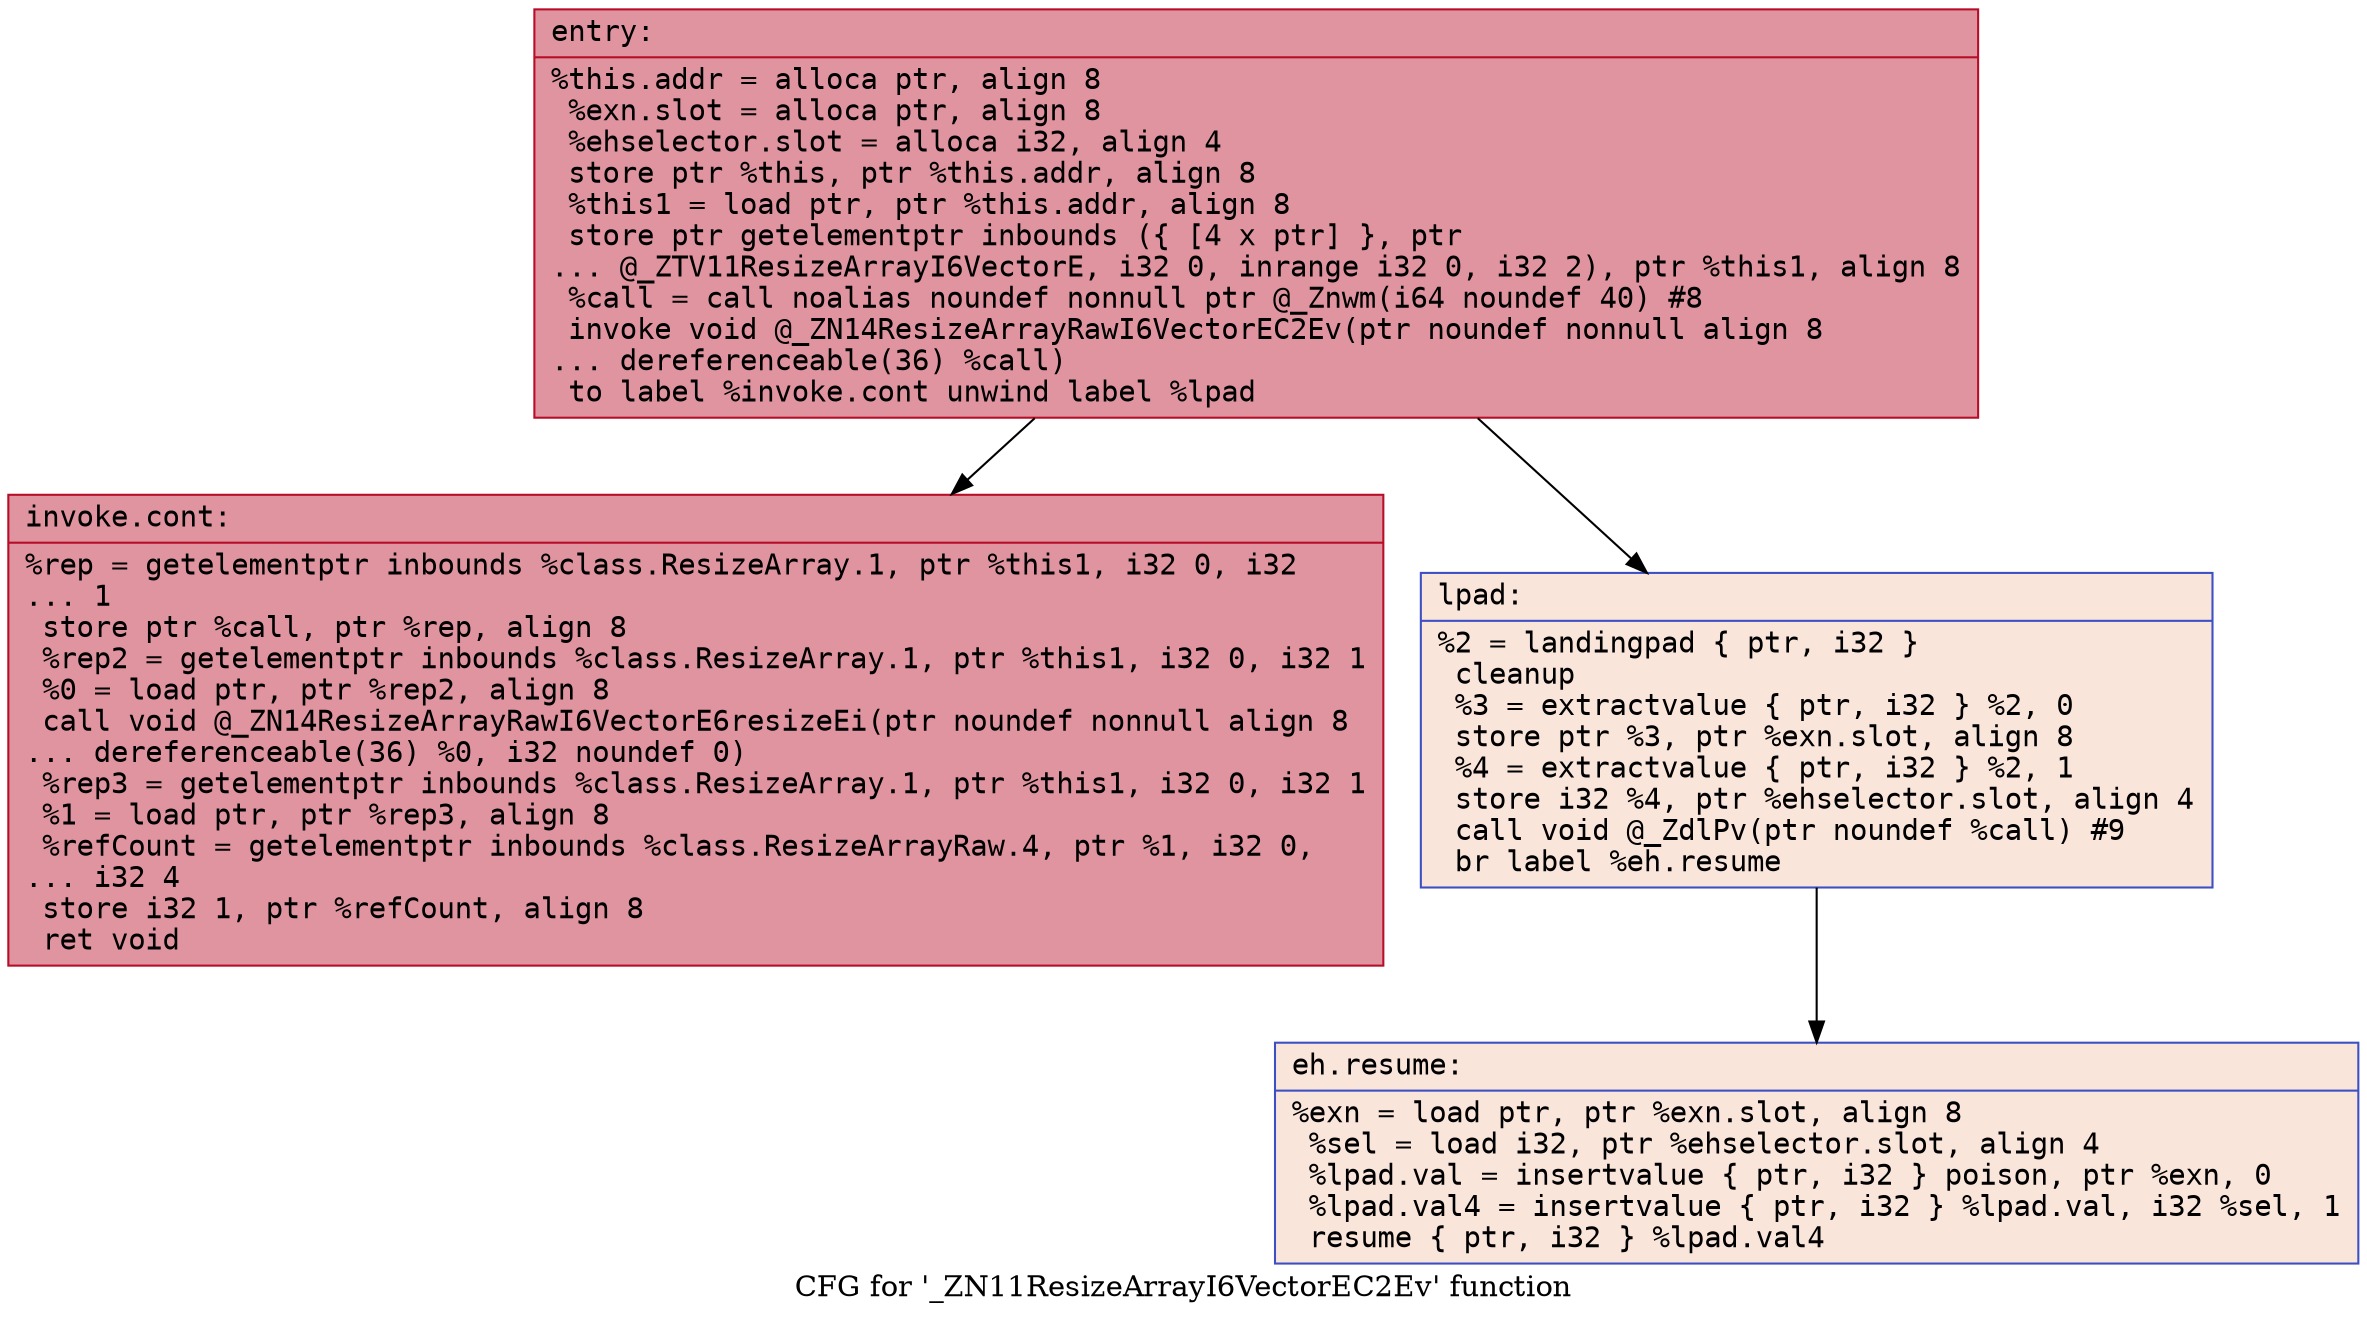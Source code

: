 digraph "CFG for '_ZN11ResizeArrayI6VectorEC2Ev' function" {
	label="CFG for '_ZN11ResizeArrayI6VectorEC2Ev' function";

	Node0x5621f771b800 [shape=record,color="#b70d28ff", style=filled, fillcolor="#b70d2870" fontname="Courier",label="{entry:\l|  %this.addr = alloca ptr, align 8\l  %exn.slot = alloca ptr, align 8\l  %ehselector.slot = alloca i32, align 4\l  store ptr %this, ptr %this.addr, align 8\l  %this1 = load ptr, ptr %this.addr, align 8\l  store ptr getelementptr inbounds (\{ [4 x ptr] \}, ptr\l... @_ZTV11ResizeArrayI6VectorE, i32 0, inrange i32 0, i32 2), ptr %this1, align 8\l  %call = call noalias noundef nonnull ptr @_Znwm(i64 noundef 40) #8\l  invoke void @_ZN14ResizeArrayRawI6VectorEC2Ev(ptr noundef nonnull align 8\l... dereferenceable(36) %call)\l          to label %invoke.cont unwind label %lpad\l}"];
	Node0x5621f771b800 -> Node0x5621f771bd00[tooltip="entry -> invoke.cont\nProbability 100.00%" ];
	Node0x5621f771b800 -> Node0x5621f771bd50[tooltip="entry -> lpad\nProbability 0.00%" ];
	Node0x5621f771bd00 [shape=record,color="#b70d28ff", style=filled, fillcolor="#b70d2870" fontname="Courier",label="{invoke.cont:\l|  %rep = getelementptr inbounds %class.ResizeArray.1, ptr %this1, i32 0, i32\l... 1\l  store ptr %call, ptr %rep, align 8\l  %rep2 = getelementptr inbounds %class.ResizeArray.1, ptr %this1, i32 0, i32 1\l  %0 = load ptr, ptr %rep2, align 8\l  call void @_ZN14ResizeArrayRawI6VectorE6resizeEi(ptr noundef nonnull align 8\l... dereferenceable(36) %0, i32 noundef 0)\l  %rep3 = getelementptr inbounds %class.ResizeArray.1, ptr %this1, i32 0, i32 1\l  %1 = load ptr, ptr %rep3, align 8\l  %refCount = getelementptr inbounds %class.ResizeArrayRaw.4, ptr %1, i32 0,\l... i32 4\l  store i32 1, ptr %refCount, align 8\l  ret void\l}"];
	Node0x5621f771bd50 [shape=record,color="#3d50c3ff", style=filled, fillcolor="#f4c5ad70" fontname="Courier",label="{lpad:\l|  %2 = landingpad \{ ptr, i32 \}\l          cleanup\l  %3 = extractvalue \{ ptr, i32 \} %2, 0\l  store ptr %3, ptr %exn.slot, align 8\l  %4 = extractvalue \{ ptr, i32 \} %2, 1\l  store i32 %4, ptr %ehselector.slot, align 4\l  call void @_ZdlPv(ptr noundef %call) #9\l  br label %eh.resume\l}"];
	Node0x5621f771bd50 -> Node0x5621f771cbf0[tooltip="lpad -> eh.resume\nProbability 100.00%" ];
	Node0x5621f771cbf0 [shape=record,color="#3d50c3ff", style=filled, fillcolor="#f4c5ad70" fontname="Courier",label="{eh.resume:\l|  %exn = load ptr, ptr %exn.slot, align 8\l  %sel = load i32, ptr %ehselector.slot, align 4\l  %lpad.val = insertvalue \{ ptr, i32 \} poison, ptr %exn, 0\l  %lpad.val4 = insertvalue \{ ptr, i32 \} %lpad.val, i32 %sel, 1\l  resume \{ ptr, i32 \} %lpad.val4\l}"];
}
